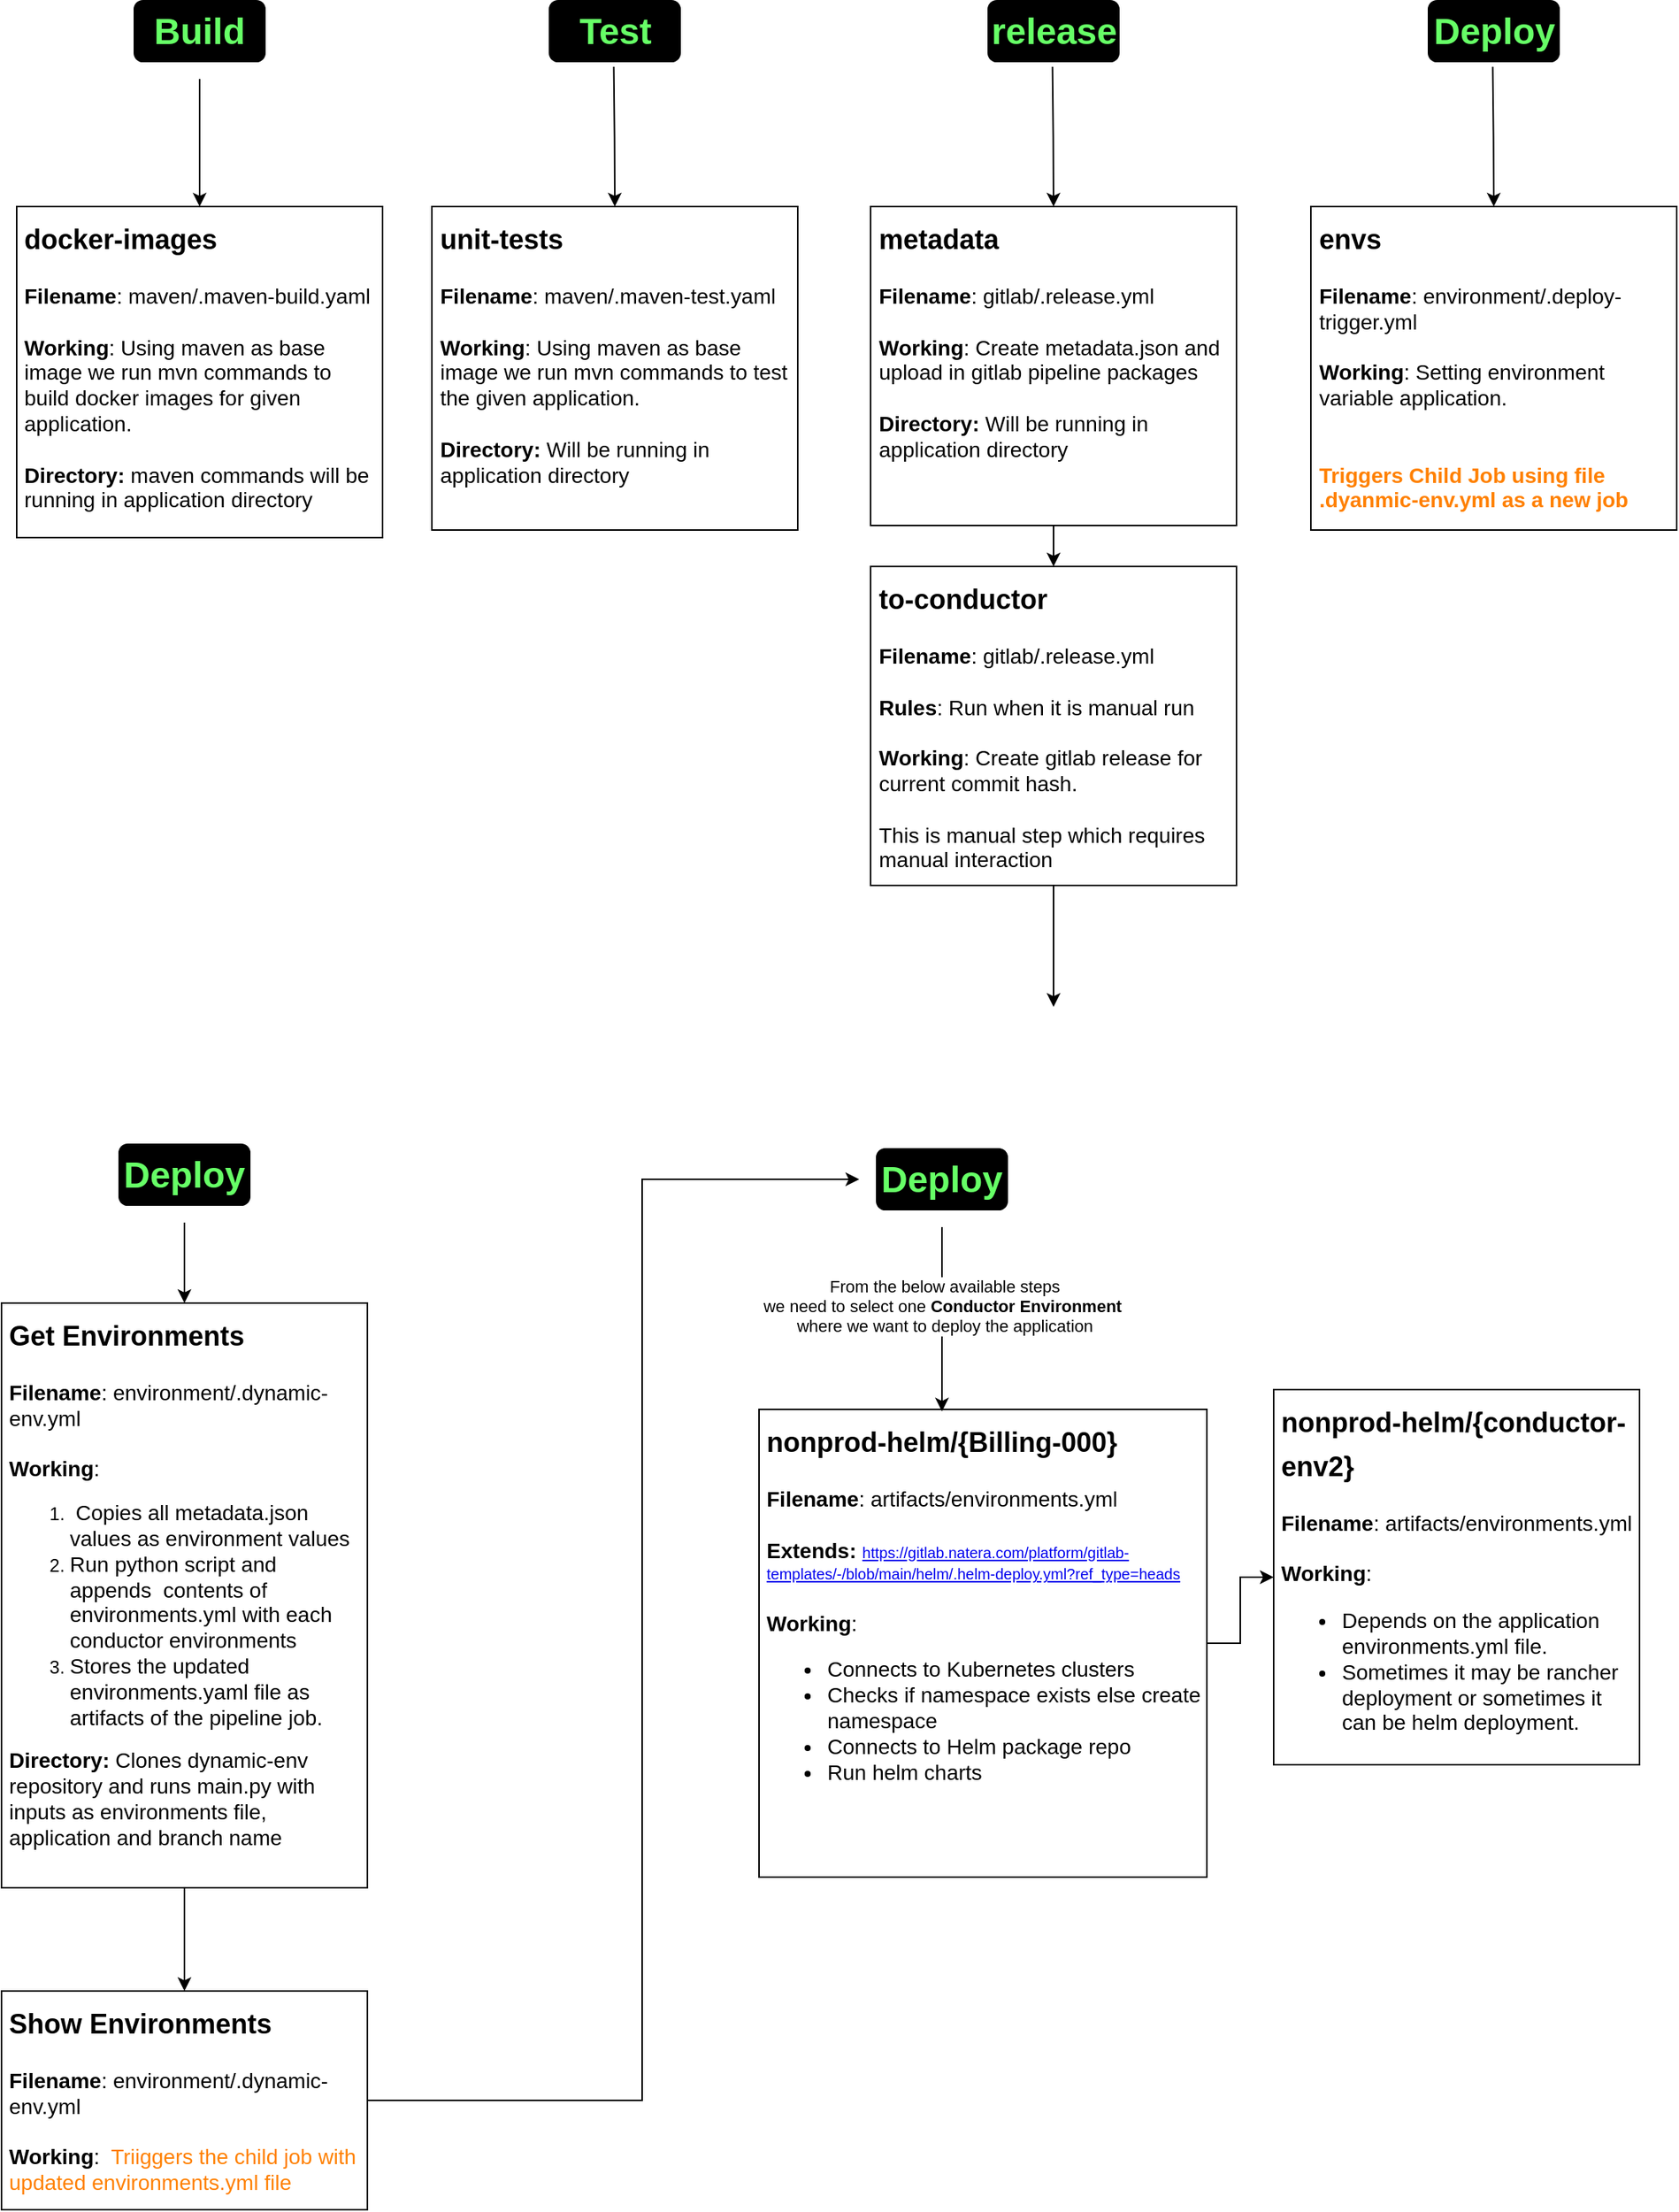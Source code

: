 <mxfile version="22.1.2" type="github">
  <diagram name="Page-1" id="k7lvqr_E7Lisdi2VCMk3">
    <mxGraphModel dx="1306" dy="830" grid="0" gridSize="10" guides="1" tooltips="1" connect="1" arrows="1" fold="1" page="1" pageScale="1" pageWidth="1400" pageHeight="800" math="0" shadow="0">
      <root>
        <mxCell id="0" />
        <mxCell id="1" parent="0" />
        <mxCell id="QyWh0cKm8SrYWwvyszxb-7" style="edgeStyle=orthogonalEdgeStyle;rounded=0;orthogonalLoop=1;jettySize=auto;html=1;entryX=0.5;entryY=0;entryDx=0;entryDy=0;" parent="1" source="QyWh0cKm8SrYWwvyszxb-5" target="QyWh0cKm8SrYWwvyszxb-6" edge="1">
          <mxGeometry relative="1" as="geometry" />
        </mxCell>
        <mxCell id="QyWh0cKm8SrYWwvyszxb-5" value="&lt;font color=&quot;#66ff66&quot; style=&quot;font-size: 24px;&quot;&gt;&lt;b style=&quot;background-color: rgb(0, 0, 0);&quot;&gt;Build&lt;/b&gt;&lt;/font&gt;" style="text;html=1;strokeColor=none;fillColor=#000000;align=center;verticalAlign=middle;whiteSpace=wrap;rounded=1;perimeterSpacing=11;shadow=0;strokeWidth=1;dashed=1;" parent="1" vertex="1">
          <mxGeometry x="203" y="65" width="87" height="41" as="geometry" />
        </mxCell>
        <mxCell id="QyWh0cKm8SrYWwvyszxb-6" value="&lt;h1&gt;&lt;font style=&quot;font-size: 18px;&quot;&gt;docker-images&lt;/font&gt;&lt;/h1&gt;&lt;div&gt;&lt;font style=&quot;font-size: 14px;&quot;&gt;&lt;b&gt;Filename&lt;/b&gt;: maven/.maven-build.yaml&lt;/font&gt;&lt;/div&gt;&lt;div&gt;&lt;font style=&quot;font-size: 14px;&quot;&gt;&lt;br&gt;&lt;/font&gt;&lt;/div&gt;&lt;div&gt;&lt;font style=&quot;font-size: 14px;&quot;&gt;&lt;b&gt;Working&lt;/b&gt;: Using maven as base image we run mvn commands to build docker images for given application.&amp;nbsp;&lt;/font&gt;&lt;/div&gt;&lt;div&gt;&lt;font style=&quot;font-size: 14px;&quot;&gt;&lt;b&gt;&lt;br&gt;&lt;/b&gt;&lt;/font&gt;&lt;/div&gt;&lt;div&gt;&lt;font style=&quot;font-size: 14px;&quot;&gt;&lt;b&gt;Directory: &lt;/b&gt;maven commands will be running in application directory&lt;br&gt;&lt;br&gt;&lt;br&gt;&lt;/font&gt;&lt;/div&gt;" style="text;html=1;strokeColor=default;fillColor=none;spacing=5;spacingTop=-20;whiteSpace=wrap;overflow=hidden;rounded=0;" parent="1" vertex="1">
          <mxGeometry x="126" y="201" width="241" height="218" as="geometry" />
        </mxCell>
        <mxCell id="QyWh0cKm8SrYWwvyszxb-8" style="edgeStyle=orthogonalEdgeStyle;rounded=0;orthogonalLoop=1;jettySize=auto;html=1;entryX=0.5;entryY=0;entryDx=0;entryDy=0;" parent="1" target="QyWh0cKm8SrYWwvyszxb-10" edge="1">
          <mxGeometry relative="1" as="geometry">
            <mxPoint x="519.3" y="109" as="sourcePoint" />
          </mxGeometry>
        </mxCell>
        <mxCell id="QyWh0cKm8SrYWwvyszxb-10" value="&lt;h1&gt;&lt;span style=&quot;font-size: 18px;&quot;&gt;unit-tests&lt;/span&gt;&lt;/h1&gt;&lt;div&gt;&lt;font style=&quot;font-size: 14px;&quot;&gt;&lt;b&gt;Filename&lt;/b&gt;: maven/.maven-test.yaml&lt;/font&gt;&lt;/div&gt;&lt;div&gt;&lt;font style=&quot;font-size: 14px;&quot;&gt;&lt;b&gt;&lt;br&gt;&lt;/b&gt;&lt;/font&gt;&lt;/div&gt;&lt;div&gt;&lt;font style=&quot;font-size: 14px;&quot;&gt;&lt;b&gt;Working&lt;/b&gt;: Using maven as base image we run mvn commands to test the given application.&amp;nbsp;&lt;/font&gt;&lt;/div&gt;&lt;div&gt;&lt;font style=&quot;font-size: 14px;&quot;&gt;&lt;br&gt;&lt;/font&gt;&lt;/div&gt;&lt;div&gt;&lt;span style=&quot;font-size: 14px;&quot;&gt;&lt;b&gt;Directory: &lt;/b&gt;Will be running in application directory&lt;/span&gt;&lt;/div&gt;" style="text;html=1;strokeColor=default;fillColor=none;spacing=5;spacingTop=-20;whiteSpace=wrap;overflow=hidden;rounded=0;" parent="1" vertex="1">
          <mxGeometry x="399.5" y="201" width="241" height="213" as="geometry" />
        </mxCell>
        <mxCell id="QyWh0cKm8SrYWwvyszxb-12" value="&lt;font color=&quot;#66ff66&quot; style=&quot;font-size: 24px;&quot;&gt;&lt;b style=&quot;background-color: rgb(0, 0, 0);&quot;&gt;Test&lt;/b&gt;&lt;/font&gt;" style="text;html=1;strokeColor=none;fillColor=#000000;align=center;verticalAlign=middle;whiteSpace=wrap;rounded=1;perimeterSpacing=11;shadow=0;strokeWidth=1;dashed=1;" parent="1" vertex="1">
          <mxGeometry x="476.5" y="65" width="87" height="41" as="geometry" />
        </mxCell>
        <mxCell id="QyWh0cKm8SrYWwvyszxb-16" style="edgeStyle=orthogonalEdgeStyle;rounded=0;orthogonalLoop=1;jettySize=auto;html=1;entryX=0.5;entryY=0;entryDx=0;entryDy=0;" parent="1" target="QyWh0cKm8SrYWwvyszxb-17" edge="1">
          <mxGeometry relative="1" as="geometry">
            <mxPoint x="808.3" y="109" as="sourcePoint" />
          </mxGeometry>
        </mxCell>
        <mxCell id="QyWh0cKm8SrYWwvyszxb-20" style="edgeStyle=orthogonalEdgeStyle;rounded=0;orthogonalLoop=1;jettySize=auto;html=1;exitX=0.5;exitY=1;exitDx=0;exitDy=0;" parent="1" source="QyWh0cKm8SrYWwvyszxb-17" target="QyWh0cKm8SrYWwvyszxb-19" edge="1">
          <mxGeometry relative="1" as="geometry" />
        </mxCell>
        <mxCell id="QyWh0cKm8SrYWwvyszxb-17" value="&lt;h1&gt;&lt;span style=&quot;font-size: 18px;&quot;&gt;metadata&lt;/span&gt;&lt;/h1&gt;&lt;div&gt;&lt;font style=&quot;font-size: 14px;&quot;&gt;&lt;b&gt;Filename&lt;/b&gt;: gitlab/.release.yml&lt;/font&gt;&lt;/div&gt;&lt;div&gt;&lt;font style=&quot;font-size: 14px;&quot;&gt;&lt;b&gt;&lt;br&gt;&lt;/b&gt;&lt;/font&gt;&lt;/div&gt;&lt;div&gt;&lt;font style=&quot;font-size: 14px;&quot;&gt;&lt;b&gt;Working&lt;/b&gt;: Create metadata.json and upload in gitlab pipeline packages&lt;/font&gt;&lt;/div&gt;&lt;div&gt;&lt;font style=&quot;font-size: 14px;&quot;&gt;&lt;br&gt;&lt;/font&gt;&lt;/div&gt;&lt;div&gt;&lt;span style=&quot;font-size: 14px;&quot;&gt;&lt;b&gt;Directory: &lt;/b&gt;Will be running in application directory&lt;/span&gt;&lt;/div&gt;" style="text;html=1;strokeColor=default;fillColor=none;spacing=5;spacingTop=-20;whiteSpace=wrap;overflow=hidden;rounded=0;" parent="1" vertex="1">
          <mxGeometry x="688.5" y="201" width="241" height="210" as="geometry" />
        </mxCell>
        <mxCell id="QyWh0cKm8SrYWwvyszxb-18" value="&lt;font color=&quot;#66ff66&quot; style=&quot;font-size: 24px;&quot;&gt;&lt;b style=&quot;background-color: rgb(0, 0, 0);&quot;&gt;release&lt;/b&gt;&lt;/font&gt;" style="text;html=1;strokeColor=none;fillColor=#000000;align=center;verticalAlign=middle;whiteSpace=wrap;rounded=1;perimeterSpacing=11;shadow=0;strokeWidth=1;dashed=1;" parent="1" vertex="1">
          <mxGeometry x="765.5" y="65" width="87" height="41" as="geometry" />
        </mxCell>
        <mxCell id="oW3LHkqq3yyN8-xDNbBU-2" value="" style="edgeStyle=orthogonalEdgeStyle;rounded=0;orthogonalLoop=1;jettySize=auto;html=1;" parent="1" source="QyWh0cKm8SrYWwvyszxb-19" edge="1">
          <mxGeometry relative="1" as="geometry">
            <mxPoint x="809" y="728" as="targetPoint" />
          </mxGeometry>
        </mxCell>
        <mxCell id="QyWh0cKm8SrYWwvyszxb-19" value="&lt;h1&gt;&lt;span style=&quot;font-size: 18px;&quot;&gt;to-conductor&lt;/span&gt;&lt;/h1&gt;&lt;div&gt;&lt;font style=&quot;font-size: 14px;&quot;&gt;&lt;b&gt;Filename&lt;/b&gt;: gitlab/.release.yml&lt;/font&gt;&lt;/div&gt;&lt;div&gt;&lt;font style=&quot;font-size: 14px;&quot;&gt;&lt;br&gt;&lt;/font&gt;&lt;/div&gt;&lt;div&gt;&lt;font style=&quot;font-size: 14px;&quot;&gt;&lt;b&gt;Rules&lt;/b&gt;: Run when it is manual run&lt;/font&gt;&lt;/div&gt;&lt;div&gt;&lt;font style=&quot;font-size: 14px;&quot;&gt;&lt;b&gt;&lt;br&gt;&lt;/b&gt;&lt;/font&gt;&lt;/div&gt;&lt;div&gt;&lt;font style=&quot;font-size: 14px;&quot;&gt;&lt;b&gt;Working&lt;/b&gt;: Create gitlab release for current commit hash.&lt;br&gt;&lt;br&gt;This is manual step which requires manual interaction&lt;/font&gt;&lt;/div&gt;&lt;div&gt;&lt;br&gt;&lt;/div&gt;" style="text;html=1;strokeColor=default;fillColor=none;spacing=5;spacingTop=-20;whiteSpace=wrap;overflow=hidden;rounded=0;" parent="1" vertex="1">
          <mxGeometry x="688.5" y="438" width="241" height="210" as="geometry" />
        </mxCell>
        <mxCell id="QyWh0cKm8SrYWwvyszxb-21" style="edgeStyle=orthogonalEdgeStyle;rounded=0;orthogonalLoop=1;jettySize=auto;html=1;entryX=0.5;entryY=0;entryDx=0;entryDy=0;" parent="1" target="QyWh0cKm8SrYWwvyszxb-22" edge="1">
          <mxGeometry relative="1" as="geometry">
            <mxPoint x="1098.3" y="109" as="sourcePoint" />
          </mxGeometry>
        </mxCell>
        <mxCell id="QyWh0cKm8SrYWwvyszxb-22" value="&lt;h1&gt;&lt;span style=&quot;font-size: 18px;&quot;&gt;envs&lt;/span&gt;&lt;/h1&gt;&lt;div&gt;&lt;font style=&quot;font-size: 14px;&quot;&gt;&lt;b&gt;Filename&lt;/b&gt;: environment/.deploy-trigger.yml&lt;/font&gt;&lt;/div&gt;&lt;div&gt;&lt;font style=&quot;font-size: 14px;&quot;&gt;&lt;b&gt;&lt;br&gt;&lt;/b&gt;&lt;/font&gt;&lt;/div&gt;&lt;div&gt;&lt;font style=&quot;font-size: 14px;&quot;&gt;&lt;b&gt;Working&lt;/b&gt;: Setting environment variable application.&lt;br&gt;&lt;br&gt;&lt;br&gt;&lt;b&gt;&lt;font color=&quot;#ff8000&quot;&gt;Triggers Child Job using file .dyanmic-env.yml as a new job&lt;/font&gt;&lt;/b&gt;&lt;/font&gt;&lt;/div&gt;&lt;div&gt;&lt;br&gt;&lt;/div&gt;" style="text;html=1;strokeColor=default;fillColor=none;spacing=5;spacingTop=-20;whiteSpace=wrap;overflow=hidden;rounded=0;" parent="1" vertex="1">
          <mxGeometry x="978.5" y="201" width="241" height="213" as="geometry" />
        </mxCell>
        <mxCell id="QyWh0cKm8SrYWwvyszxb-23" value="&lt;font color=&quot;#66ff66&quot; style=&quot;font-size: 24px;&quot;&gt;&lt;b style=&quot;background-color: rgb(0, 0, 0);&quot;&gt;Deploy&lt;/b&gt;&lt;/font&gt;" style="text;html=1;strokeColor=none;fillColor=#000000;align=center;verticalAlign=middle;whiteSpace=wrap;rounded=1;perimeterSpacing=11;shadow=0;strokeWidth=1;dashed=1;" parent="1" vertex="1">
          <mxGeometry x="1055.5" y="65" width="87" height="41" as="geometry" />
        </mxCell>
        <mxCell id="K4a0X9fbY2Xn_jELCDca-1" style="edgeStyle=orthogonalEdgeStyle;rounded=0;orthogonalLoop=1;jettySize=auto;html=1;" edge="1" parent="1" source="K4a0X9fbY2Xn_jELCDca-2" target="K4a0X9fbY2Xn_jELCDca-4">
          <mxGeometry relative="1" as="geometry" />
        </mxCell>
        <mxCell id="K4a0X9fbY2Xn_jELCDca-2" value="&lt;font color=&quot;#66ff66&quot; style=&quot;font-size: 24px;&quot;&gt;&lt;b style=&quot;background-color: rgb(0, 0, 0);&quot;&gt;Deploy&lt;/b&gt;&lt;/font&gt;" style="text;html=1;strokeColor=none;fillColor=#000000;align=center;verticalAlign=middle;whiteSpace=wrap;rounded=1;perimeterSpacing=11;shadow=0;strokeWidth=1;dashed=1;" vertex="1" parent="1">
          <mxGeometry x="193" y="818" width="87" height="41" as="geometry" />
        </mxCell>
        <mxCell id="K4a0X9fbY2Xn_jELCDca-3" style="edgeStyle=orthogonalEdgeStyle;rounded=0;orthogonalLoop=1;jettySize=auto;html=1;entryX=0.5;entryY=0;entryDx=0;entryDy=0;" edge="1" parent="1" source="K4a0X9fbY2Xn_jELCDca-4" target="K4a0X9fbY2Xn_jELCDca-6">
          <mxGeometry relative="1" as="geometry" />
        </mxCell>
        <mxCell id="K4a0X9fbY2Xn_jELCDca-4" value="&lt;h1&gt;&lt;span style=&quot;font-size: 18px;&quot;&gt;Get Environments&lt;/span&gt;&lt;/h1&gt;&lt;div&gt;&lt;font style=&quot;font-size: 14px;&quot;&gt;&lt;b&gt;Filename&lt;/b&gt;: environment/.dynamic-env.yml&lt;/font&gt;&lt;/div&gt;&lt;div&gt;&lt;b style=&quot;font-size: 14px; background-color: initial;&quot;&gt;&lt;br&gt;&lt;/b&gt;&lt;/div&gt;&lt;div&gt;&lt;b style=&quot;font-size: 14px; background-color: initial;&quot;&gt;Working&lt;/b&gt;&lt;span style=&quot;font-size: 14px; background-color: initial;&quot;&gt;:&lt;/span&gt;&lt;/div&gt;&lt;div&gt;&lt;ol&gt;&lt;li&gt;&lt;font style=&quot;font-size: 14px;&quot;&gt;&amp;nbsp;Copies all metadata.json values as environment values&lt;/font&gt;&lt;/li&gt;&lt;li&gt;&lt;span style=&quot;font-size: 14px;&quot;&gt;Run python script and appends&amp;nbsp; contents of environments.yml with each conductor environments&lt;/span&gt;&lt;/li&gt;&lt;li&gt;&lt;font style=&quot;font-size: 14px;&quot;&gt;Stores the updated environments.yaml file as artifacts of the pipeline job.&lt;/font&gt;&lt;/li&gt;&lt;/ol&gt;&lt;/div&gt;&lt;div&gt;&lt;font style=&quot;font-size: 14px;&quot;&gt;&lt;b&gt;Directory: &lt;/b&gt;Clones dynamic-env repository and runs main.py with inputs as environments file, application and branch name&lt;br&gt;&lt;br&gt;&lt;br&gt;&lt;/font&gt;&lt;/div&gt;" style="text;html=1;strokeColor=default;fillColor=none;spacing=5;spacingTop=-20;whiteSpace=wrap;overflow=hidden;rounded=0;" vertex="1" parent="1">
          <mxGeometry x="116" y="923" width="241" height="385" as="geometry" />
        </mxCell>
        <mxCell id="K4a0X9fbY2Xn_jELCDca-5" style="edgeStyle=orthogonalEdgeStyle;rounded=0;orthogonalLoop=1;jettySize=auto;html=1;entryX=0;entryY=0.5;entryDx=0;entryDy=0;" edge="1" parent="1" source="K4a0X9fbY2Xn_jELCDca-6" target="K4a0X9fbY2Xn_jELCDca-9">
          <mxGeometry relative="1" as="geometry">
            <Array as="points">
              <mxPoint x="538" y="1448" />
              <mxPoint x="538" y="842" />
            </Array>
          </mxGeometry>
        </mxCell>
        <mxCell id="K4a0X9fbY2Xn_jELCDca-6" value="&lt;h1&gt;&lt;span style=&quot;font-size: 18px;&quot;&gt;Show Environments&lt;/span&gt;&lt;/h1&gt;&lt;div&gt;&lt;font style=&quot;font-size: 14px;&quot;&gt;&lt;b&gt;Filename&lt;/b&gt;: environment/.dynamic-env.yml&lt;/font&gt;&lt;/div&gt;&lt;div&gt;&lt;font style=&quot;font-size: 14px;&quot;&gt;&lt;br&gt;&lt;/font&gt;&lt;/div&gt;&lt;div&gt;&lt;font style=&quot;font-size: 14px;&quot;&gt;&lt;b&gt;Working&lt;/b&gt;:&amp;nbsp; &lt;font color=&quot;#ff8000&quot;&gt;Triiggers the child job with updated environments.yml file&amp;nbsp;&lt;/font&gt;&lt;/font&gt;&lt;/div&gt;&lt;div&gt;&lt;font style=&quot;font-size: 14px;&quot;&gt;&lt;br&gt;&lt;/font&gt;&lt;/div&gt;&lt;div&gt;&lt;br&gt;&lt;/div&gt;&lt;div&gt;&lt;font style=&quot;font-size: 14px;&quot;&gt;&lt;br&gt;&lt;/font&gt;&lt;/div&gt;" style="text;html=1;strokeColor=default;fillColor=none;spacing=5;spacingTop=-20;whiteSpace=wrap;overflow=hidden;rounded=0;" vertex="1" parent="1">
          <mxGeometry x="116" y="1376" width="241" height="144" as="geometry" />
        </mxCell>
        <mxCell id="K4a0X9fbY2Xn_jELCDca-7" style="edgeStyle=orthogonalEdgeStyle;rounded=0;orthogonalLoop=1;jettySize=auto;html=1;" edge="1" parent="1" source="K4a0X9fbY2Xn_jELCDca-9">
          <mxGeometry relative="1" as="geometry">
            <mxPoint x="735.5" y="994.4" as="targetPoint" />
          </mxGeometry>
        </mxCell>
        <mxCell id="K4a0X9fbY2Xn_jELCDca-8" value="From the below available steps&lt;br&gt;we need to select one &lt;b&gt;Conductor Environment&amp;nbsp;&lt;/b&gt;&lt;br&gt;where we want to deploy the application" style="edgeLabel;html=1;align=center;verticalAlign=middle;resizable=0;points=[];" vertex="1" connectable="0" parent="K4a0X9fbY2Xn_jELCDca-7">
          <mxGeometry x="-0.094" relative="1" as="geometry">
            <mxPoint x="1" y="-3" as="offset" />
          </mxGeometry>
        </mxCell>
        <mxCell id="K4a0X9fbY2Xn_jELCDca-9" value="&lt;font color=&quot;#66ff66&quot; style=&quot;font-size: 24px;&quot;&gt;&lt;b style=&quot;background-color: rgb(0, 0, 0);&quot;&gt;Deploy&lt;/b&gt;&lt;/font&gt;" style="text;html=1;strokeColor=none;fillColor=#000000;align=center;verticalAlign=middle;whiteSpace=wrap;rounded=1;perimeterSpacing=11;shadow=0;strokeWidth=1;dashed=1;" vertex="1" parent="1">
          <mxGeometry x="692" y="821" width="87" height="41" as="geometry" />
        </mxCell>
        <mxCell id="K4a0X9fbY2Xn_jELCDca-10" value="" style="edgeStyle=orthogonalEdgeStyle;rounded=0;orthogonalLoop=1;jettySize=auto;html=1;" edge="1" parent="1" source="K4a0X9fbY2Xn_jELCDca-11" target="K4a0X9fbY2Xn_jELCDca-12">
          <mxGeometry relative="1" as="geometry" />
        </mxCell>
        <mxCell id="K4a0X9fbY2Xn_jELCDca-11" value="&lt;h1&gt;&lt;span style=&quot;font-size: 18px;&quot;&gt;nonprod-helm/{Billing-000}&lt;/span&gt;&lt;/h1&gt;&lt;div&gt;&lt;font style=&quot;font-size: 14px;&quot;&gt;&lt;b&gt;Filename&lt;/b&gt;: artifacts/environments.yml&lt;/font&gt;&lt;/div&gt;&lt;div&gt;&lt;font style=&quot;font-size: 14px;&quot;&gt;&lt;br&gt;&lt;/font&gt;&lt;/div&gt;&lt;div&gt;&lt;font style=&quot;&quot;&gt;&lt;b style=&quot;font-size: 14px;&quot;&gt;Extends:&lt;/b&gt;&lt;span style=&quot;font-size: 14px;&quot;&gt;&amp;nbsp;&lt;/span&gt;&lt;a href=&quot;https://gitlab.natera.com/platform/gitlab-templates/-/blob/main/helm/.helm-deploy.yml?ref_type=heads&quot; style=&quot;border-color: var(--border-color);&quot;&gt;&lt;font style=&quot;font-size: 10px;&quot;&gt;https://gitlab.natera.com/platform/gitlab-templates/-/blob/main/helm/.helm-deploy.yml?ref_type=heads&lt;/font&gt;&lt;/a&gt;&lt;br&gt;&lt;/font&gt;&lt;/div&gt;&lt;div&gt;&lt;font style=&quot;font-size: 14px;&quot;&gt;&lt;b&gt;&lt;br&gt;&lt;/b&gt;&lt;/font&gt;&lt;/div&gt;&lt;div&gt;&lt;font style=&quot;font-size: 14px;&quot;&gt;&lt;b&gt;Working&lt;/b&gt;:&amp;nbsp; &lt;br&gt;&lt;ul&gt;&lt;li&gt;Connects to Kubernetes clusters&lt;br&gt;&lt;/li&gt;&lt;li&gt;Checks if namespace exists else create namespace&lt;br&gt;&lt;/li&gt;&lt;li&gt;Connects to Helm package repo&lt;/li&gt;&lt;li&gt;Run helm charts&lt;/li&gt;&lt;/ul&gt;&lt;br&gt;&lt;/font&gt;&lt;/div&gt;" style="text;html=1;strokeColor=default;fillColor=none;spacing=5;spacingTop=-20;whiteSpace=wrap;overflow=hidden;rounded=0;" vertex="1" parent="1">
          <mxGeometry x="615" y="993" width="295" height="308" as="geometry" />
        </mxCell>
        <mxCell id="K4a0X9fbY2Xn_jELCDca-12" value="&lt;h1&gt;&lt;span style=&quot;font-size: 18px;&quot;&gt;nonprod-helm/{conductor-env2}&lt;/span&gt;&lt;/h1&gt;&lt;div&gt;&lt;font style=&quot;font-size: 14px;&quot;&gt;&lt;b&gt;Filename&lt;/b&gt;: artifacts/environments.yml&lt;/font&gt;&lt;/div&gt;&lt;div&gt;&lt;font style=&quot;font-size: 14px;&quot;&gt;&lt;b&gt;&lt;br&gt;&lt;/b&gt;&lt;/font&gt;&lt;/div&gt;&lt;div&gt;&lt;font style=&quot;font-size: 14px;&quot;&gt;&lt;b&gt;Working&lt;/b&gt;:&amp;nbsp; &lt;br&gt;&lt;ul&gt;&lt;li&gt;&lt;font style=&quot;font-size: 14px;&quot;&gt;Depends on the application environments.yml file.&lt;br&gt;&lt;/font&gt;&lt;/li&gt;&lt;li&gt;&lt;font style=&quot;font-size: 14px;&quot;&gt;Sometimes it may be rancher deployment or sometimes it can be helm deployment.&lt;/font&gt;&lt;/li&gt;&lt;/ul&gt;&lt;br&gt;&lt;/font&gt;&lt;/div&gt;" style="text;html=1;strokeColor=default;fillColor=none;spacing=5;spacingTop=-20;whiteSpace=wrap;overflow=hidden;rounded=0;" vertex="1" parent="1">
          <mxGeometry x="954" y="980" width="241" height="247" as="geometry" />
        </mxCell>
      </root>
    </mxGraphModel>
  </diagram>
</mxfile>
